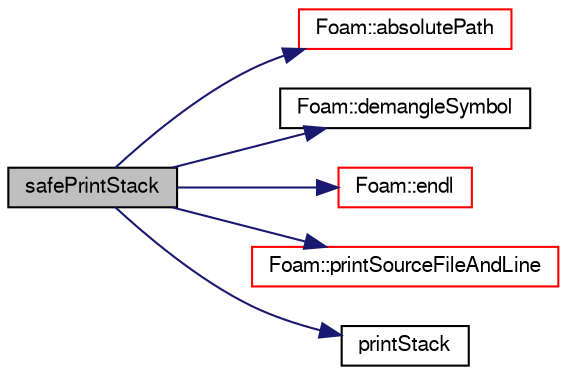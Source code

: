 digraph "safePrintStack"
{
  bgcolor="transparent";
  edge [fontname="FreeSans",fontsize="10",labelfontname="FreeSans",labelfontsize="10"];
  node [fontname="FreeSans",fontsize="10",shape=record];
  rankdir="LR";
  Node274 [label="safePrintStack",height=0.2,width=0.4,color="black", fillcolor="grey75", style="filled", fontcolor="black"];
  Node274 -> Node275 [color="midnightblue",fontsize="10",style="solid",fontname="FreeSans"];
  Node275 [label="Foam::absolutePath",height=0.2,width=0.4,color="red",URL="$a21124.html#a06249b44b010ebeae540405e42c5a13f"];
  Node274 -> Node277 [color="midnightblue",fontsize="10",style="solid",fontname="FreeSans"];
  Node277 [label="Foam::demangleSymbol",height=0.2,width=0.4,color="black",URL="$a21124.html#a598d69adf913453c1fb219f4c8bb5220"];
  Node274 -> Node278 [color="midnightblue",fontsize="10",style="solid",fontname="FreeSans"];
  Node278 [label="Foam::endl",height=0.2,width=0.4,color="red",URL="$a21124.html#a2db8fe02a0d3909e9351bb4275b23ce4",tooltip="Add newline and flush stream. "];
  Node274 -> Node280 [color="midnightblue",fontsize="10",style="solid",fontname="FreeSans"];
  Node280 [label="Foam::printSourceFileAndLine",height=0.2,width=0.4,color="red",URL="$a21124.html#acef53166bf4ca64567faafac3eaa8e04"];
  Node274 -> Node303 [color="midnightblue",fontsize="10",style="solid",fontname="FreeSans"];
  Node303 [label="printStack",height=0.2,width=0.4,color="black",URL="$a26082.html#a7fb27e884553ce565d0ea6276a111e0e",tooltip="Helper function to print a stack. "];
}
